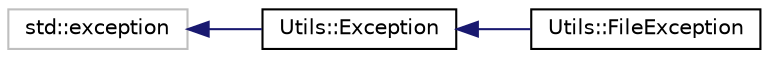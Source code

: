 digraph "Graphical Class Hierarchy"
    {
    // LATEX_PDF_SIZE
  bgcolor = "transparent";
edge [fontname = "Helvetica",fontsize = "10",labelfontname = "Helvetica",labelfontsize = "10"];
node [fontname = "Helvetica",fontsize = "10",shape = record];
rankdir = "LR";
Node12 [label = "std::exception",height = 0.2,width = 0.4,color = "grey75",tooltip = " "];
Node12 -> Node0 [dir = "back",color = "midnightblue",fontsize = "10",style = "solid",fontname = "Helvetica"];
Node0 [label = "Utils::Exception",height = 0.2,width = 0.4,color = "black",URL = "$class_utils_1_1_exception.html",tooltip = "Class for Exception."];
Node0 -> Node1 [dir = "back",color = "midnightblue",fontsize = "10",style = "solid",fontname = "Helvetica"];
Node1 [label = "Utils::FileException",height = 0.2,width = 0.4,color = "black",URL = "$class_utils_1_1_file_exception.html",tooltip = "Class for File Exception."];
}
